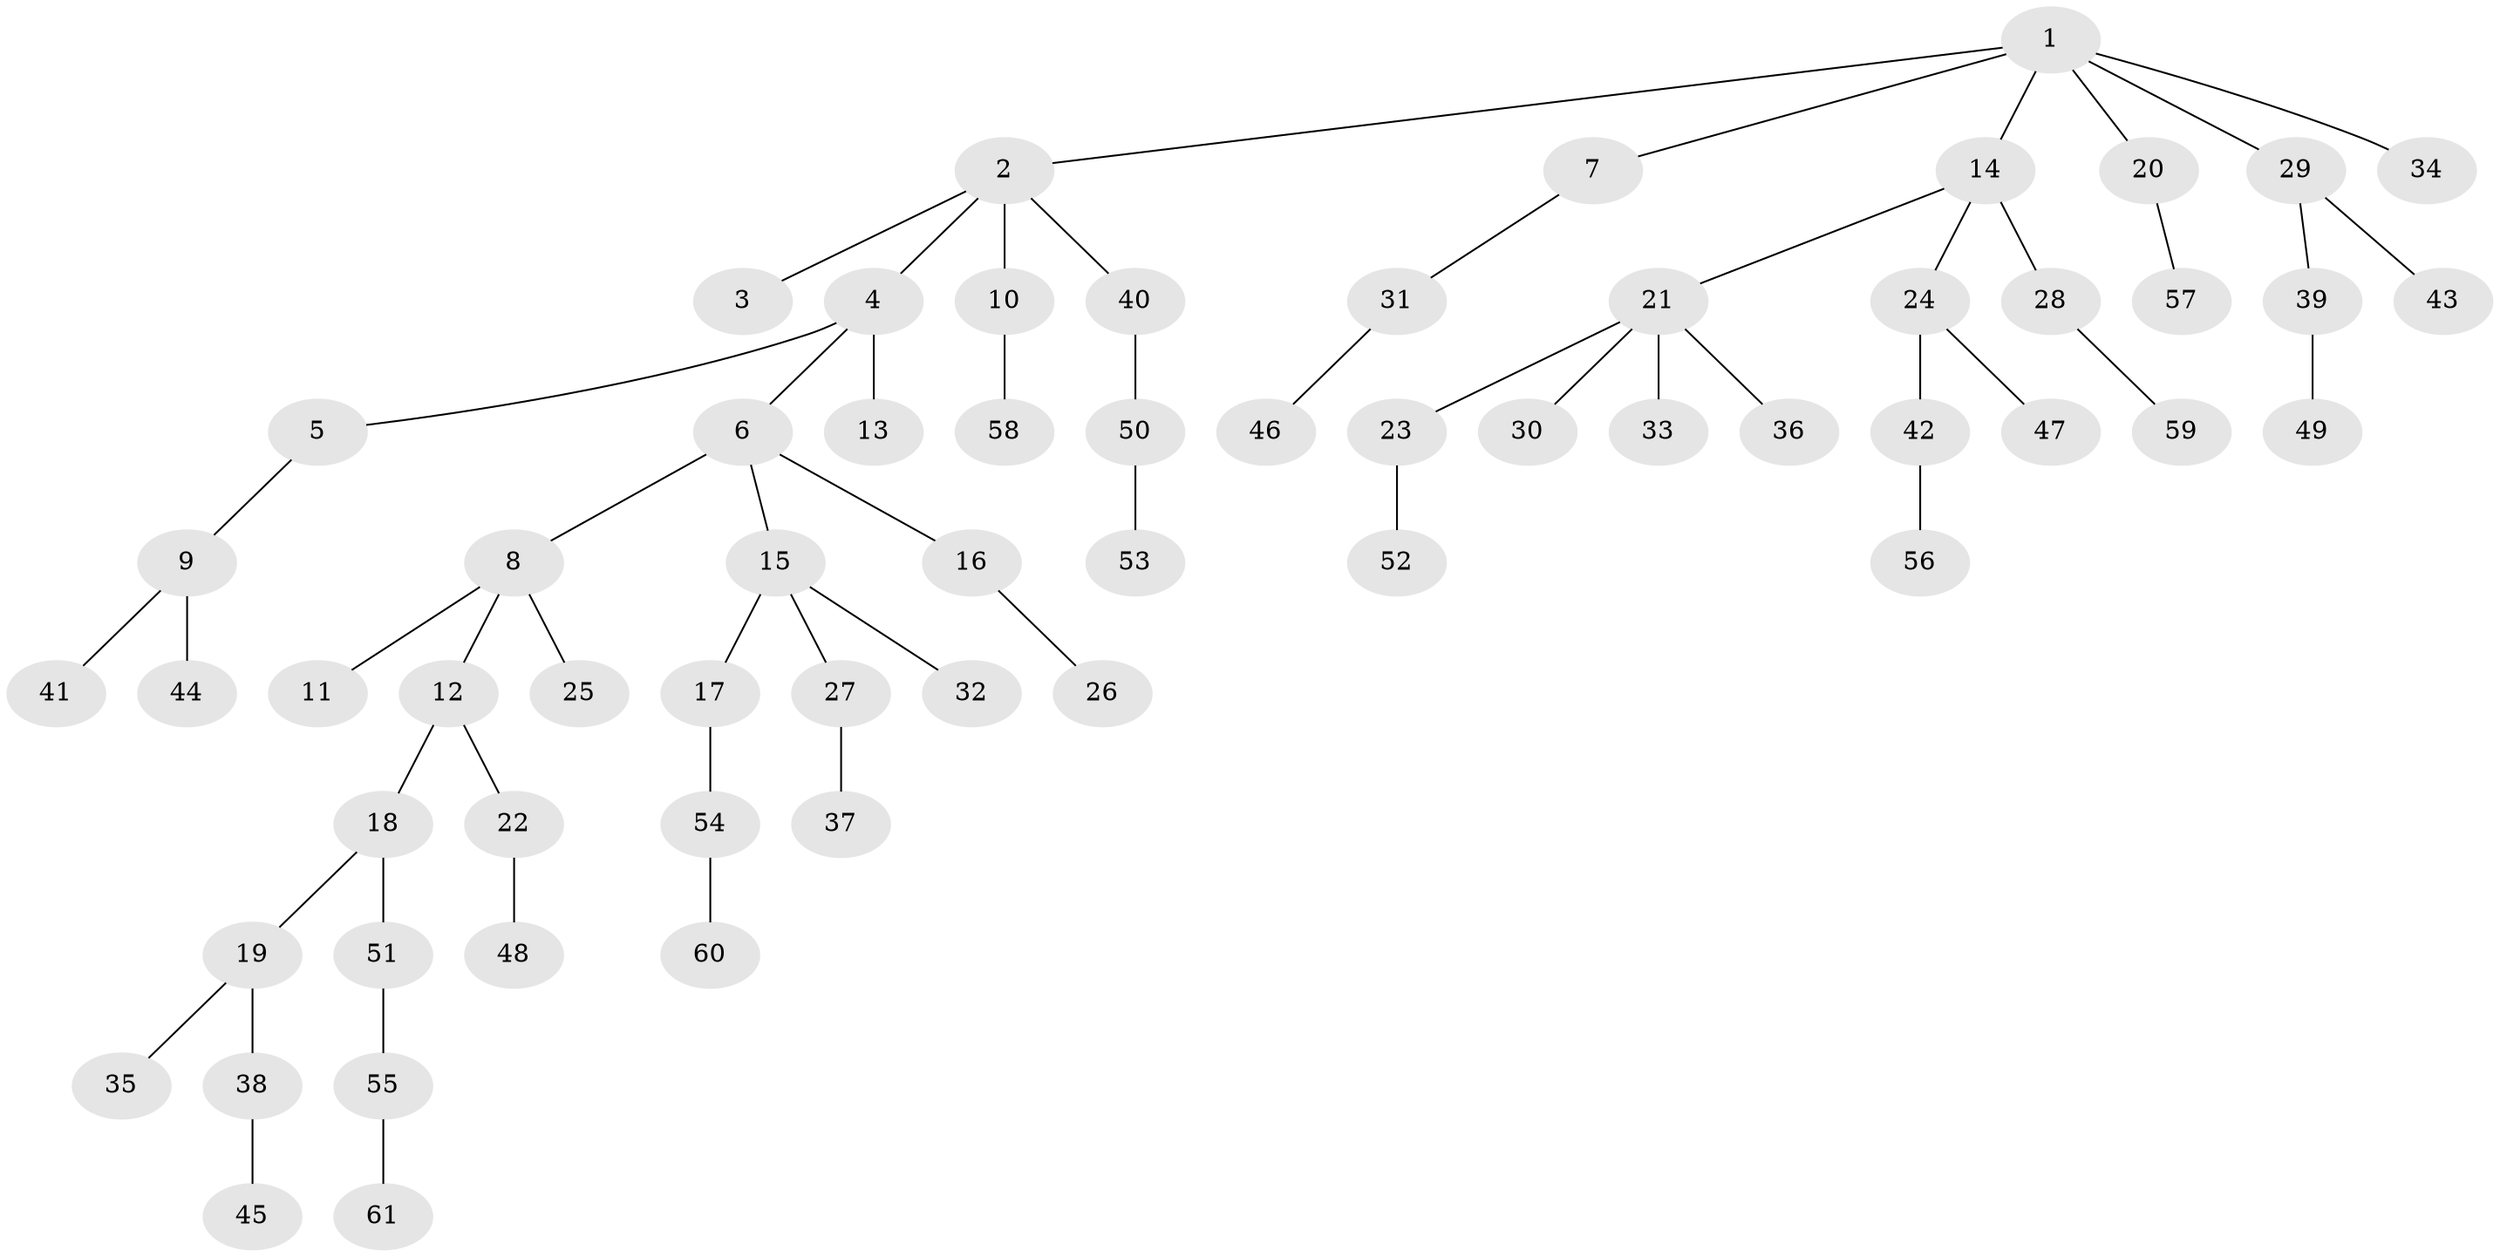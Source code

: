// Generated by graph-tools (version 1.1) at 2025/26/03/09/25 03:26:29]
// undirected, 61 vertices, 60 edges
graph export_dot {
graph [start="1"]
  node [color=gray90,style=filled];
  1;
  2;
  3;
  4;
  5;
  6;
  7;
  8;
  9;
  10;
  11;
  12;
  13;
  14;
  15;
  16;
  17;
  18;
  19;
  20;
  21;
  22;
  23;
  24;
  25;
  26;
  27;
  28;
  29;
  30;
  31;
  32;
  33;
  34;
  35;
  36;
  37;
  38;
  39;
  40;
  41;
  42;
  43;
  44;
  45;
  46;
  47;
  48;
  49;
  50;
  51;
  52;
  53;
  54;
  55;
  56;
  57;
  58;
  59;
  60;
  61;
  1 -- 2;
  1 -- 7;
  1 -- 14;
  1 -- 20;
  1 -- 29;
  1 -- 34;
  2 -- 3;
  2 -- 4;
  2 -- 10;
  2 -- 40;
  4 -- 5;
  4 -- 6;
  4 -- 13;
  5 -- 9;
  6 -- 8;
  6 -- 15;
  6 -- 16;
  7 -- 31;
  8 -- 11;
  8 -- 12;
  8 -- 25;
  9 -- 41;
  9 -- 44;
  10 -- 58;
  12 -- 18;
  12 -- 22;
  14 -- 21;
  14 -- 24;
  14 -- 28;
  15 -- 17;
  15 -- 27;
  15 -- 32;
  16 -- 26;
  17 -- 54;
  18 -- 19;
  18 -- 51;
  19 -- 35;
  19 -- 38;
  20 -- 57;
  21 -- 23;
  21 -- 30;
  21 -- 33;
  21 -- 36;
  22 -- 48;
  23 -- 52;
  24 -- 42;
  24 -- 47;
  27 -- 37;
  28 -- 59;
  29 -- 39;
  29 -- 43;
  31 -- 46;
  38 -- 45;
  39 -- 49;
  40 -- 50;
  42 -- 56;
  50 -- 53;
  51 -- 55;
  54 -- 60;
  55 -- 61;
}
